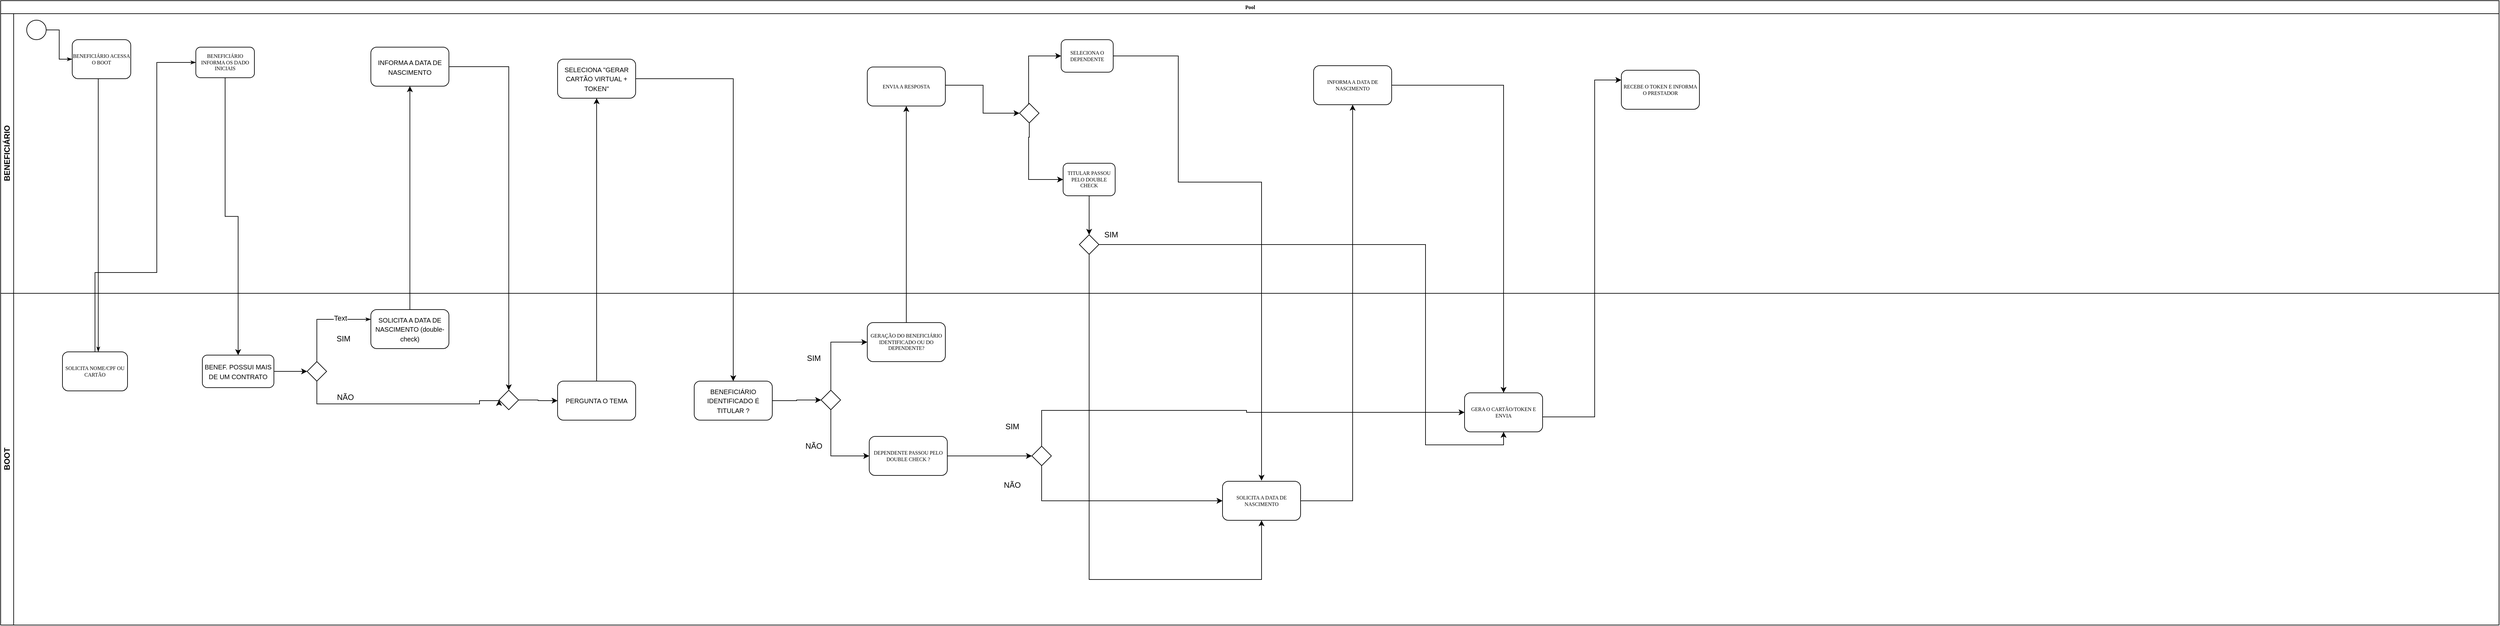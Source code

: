 <mxfile version="24.0.2" type="github">
  <diagram name="Page-1" id="c7488fd3-1785-93aa-aadb-54a6760d102a">
    <mxGraphModel dx="3168" dy="840" grid="1" gridSize="10" guides="1" tooltips="1" connect="1" arrows="1" fold="1" page="1" pageScale="1" pageWidth="1100" pageHeight="850" background="none" math="0" shadow="0">
      <root>
        <mxCell id="0" />
        <mxCell id="1" parent="0" />
        <mxCell id="2b4e8129b02d487f-1" value="Pool" style="swimlane;html=1;childLayout=stackLayout;horizontal=1;startSize=20;horizontalStack=0;rounded=0;shadow=0;labelBackgroundColor=none;strokeWidth=1;fontFamily=Verdana;fontSize=8;align=center;" parent="1" vertex="1">
          <mxGeometry x="-590" y="50" width="3840" height="960" as="geometry" />
        </mxCell>
        <mxCell id="2b4e8129b02d487f-24" style="edgeStyle=orthogonalEdgeStyle;rounded=0;html=1;labelBackgroundColor=none;startArrow=none;startFill=0;startSize=5;endArrow=classicThin;endFill=1;endSize=5;jettySize=auto;orthogonalLoop=1;strokeWidth=1;fontFamily=Verdana;fontSize=8" parent="2b4e8129b02d487f-1" source="2b4e8129b02d487f-6" target="2b4e8129b02d487f-12" edge="1">
          <mxGeometry relative="1" as="geometry">
            <Array as="points">
              <mxPoint x="150" y="200" />
              <mxPoint x="150" y="200" />
            </Array>
          </mxGeometry>
        </mxCell>
        <mxCell id="2b4e8129b02d487f-26" style="edgeStyle=orthogonalEdgeStyle;rounded=0;html=1;labelBackgroundColor=none;startArrow=none;startFill=0;startSize=5;endArrow=classicThin;endFill=1;endSize=5;jettySize=auto;orthogonalLoop=1;strokeWidth=1;fontFamily=Verdana;fontSize=8;entryX=0;entryY=0.5;entryDx=0;entryDy=0;" parent="2b4e8129b02d487f-1" source="2b4e8129b02d487f-12" target="2b4e8129b02d487f-7" edge="1">
          <mxGeometry relative="1" as="geometry">
            <mxPoint x="280" y="97" as="targetPoint" />
            <Array as="points">
              <mxPoint x="240" y="418" />
              <mxPoint x="240" y="95" />
            </Array>
          </mxGeometry>
        </mxCell>
        <mxCell id="DA61yKmNvIKPyCM13obE-10" style="edgeStyle=orthogonalEdgeStyle;rounded=0;orthogonalLoop=1;jettySize=auto;html=1;entryX=0.5;entryY=0;entryDx=0;entryDy=0;" edge="1" parent="2b4e8129b02d487f-1" source="2b4e8129b02d487f-7" target="DA61yKmNvIKPyCM13obE-8">
          <mxGeometry relative="1" as="geometry">
            <mxPoint x="360" y="400" as="targetPoint" />
          </mxGeometry>
        </mxCell>
        <mxCell id="DA61yKmNvIKPyCM13obE-36" value="" style="edgeStyle=orthogonalEdgeStyle;rounded=0;orthogonalLoop=1;jettySize=auto;html=1;" edge="1" parent="2b4e8129b02d487f-1" source="DA61yKmNvIKPyCM13obE-22" target="DA61yKmNvIKPyCM13obE-35">
          <mxGeometry relative="1" as="geometry" />
        </mxCell>
        <mxCell id="DA61yKmNvIKPyCM13obE-41" style="edgeStyle=orthogonalEdgeStyle;rounded=0;orthogonalLoop=1;jettySize=auto;html=1;entryX=0.5;entryY=0;entryDx=0;entryDy=0;entryPerimeter=0;" edge="1" parent="2b4e8129b02d487f-1" source="DA61yKmNvIKPyCM13obE-35" target="DA61yKmNvIKPyCM13obE-46">
          <mxGeometry relative="1" as="geometry">
            <mxPoint x="776" y="460" as="targetPoint" />
          </mxGeometry>
        </mxCell>
        <mxCell id="DA61yKmNvIKPyCM13obE-51" value="" style="edgeStyle=orthogonalEdgeStyle;rounded=0;orthogonalLoop=1;jettySize=auto;html=1;" edge="1" parent="2b4e8129b02d487f-1" source="DA61yKmNvIKPyCM13obE-28" target="DA61yKmNvIKPyCM13obE-50">
          <mxGeometry relative="1" as="geometry" />
        </mxCell>
        <mxCell id="DA61yKmNvIKPyCM13obE-53" value="" style="edgeStyle=orthogonalEdgeStyle;rounded=0;orthogonalLoop=1;jettySize=auto;html=1;" edge="1" parent="2b4e8129b02d487f-1" source="DA61yKmNvIKPyCM13obE-50" target="DA61yKmNvIKPyCM13obE-52">
          <mxGeometry relative="1" as="geometry" />
        </mxCell>
        <mxCell id="DA61yKmNvIKPyCM13obE-93" value="" style="edgeStyle=orthogonalEdgeStyle;rounded=0;orthogonalLoop=1;jettySize=auto;html=1;" edge="1" parent="2b4e8129b02d487f-1" source="DA61yKmNvIKPyCM13obE-88" target="DA61yKmNvIKPyCM13obE-92">
          <mxGeometry relative="1" as="geometry" />
        </mxCell>
        <mxCell id="DA61yKmNvIKPyCM13obE-95" value="" style="edgeStyle=orthogonalEdgeStyle;rounded=0;orthogonalLoop=1;jettySize=auto;html=1;" edge="1" parent="2b4e8129b02d487f-1" source="DA61yKmNvIKPyCM13obE-92" target="DA61yKmNvIKPyCM13obE-94">
          <mxGeometry relative="1" as="geometry" />
        </mxCell>
        <object label="BENEFICIÁRIO" id="2b4e8129b02d487f-2">
          <mxCell style="swimlane;html=1;startSize=20;horizontal=0;" parent="2b4e8129b02d487f-1" vertex="1">
            <mxGeometry y="20" width="3840" height="430.0" as="geometry" />
          </mxCell>
        </object>
        <mxCell id="2b4e8129b02d487f-18" style="edgeStyle=orthogonalEdgeStyle;rounded=0;html=1;labelBackgroundColor=none;startArrow=none;startFill=0;startSize=5;endArrow=classicThin;endFill=1;endSize=5;jettySize=auto;orthogonalLoop=1;strokeWidth=1;fontFamily=Verdana;fontSize=8" parent="2b4e8129b02d487f-2" source="2b4e8129b02d487f-5" target="2b4e8129b02d487f-6" edge="1">
          <mxGeometry relative="1" as="geometry" />
        </mxCell>
        <mxCell id="2b4e8129b02d487f-5" value="" style="ellipse;whiteSpace=wrap;html=1;rounded=0;shadow=0;labelBackgroundColor=none;strokeWidth=1;fontFamily=Verdana;fontSize=8;align=center;" parent="2b4e8129b02d487f-2" vertex="1">
          <mxGeometry x="40" y="10" width="30" height="30" as="geometry" />
        </mxCell>
        <mxCell id="2b4e8129b02d487f-6" value="BENEFICIÁRIO ACESSA O BOOT" style="rounded=1;whiteSpace=wrap;html=1;shadow=0;labelBackgroundColor=none;strokeWidth=1;fontFamily=Verdana;fontSize=8;align=center;" parent="2b4e8129b02d487f-2" vertex="1">
          <mxGeometry x="110" y="40" width="90" height="60" as="geometry" />
        </mxCell>
        <mxCell id="2b4e8129b02d487f-7" value="BENEFICIÁRIO INFORMA OS DADO INICIAIS" style="rounded=1;whiteSpace=wrap;html=1;shadow=0;labelBackgroundColor=none;strokeWidth=1;fontFamily=Verdana;fontSize=8;align=center;" parent="2b4e8129b02d487f-2" vertex="1">
          <mxGeometry x="300" y="51.5" width="90" height="47" as="geometry" />
        </mxCell>
        <mxCell id="DA61yKmNvIKPyCM13obE-35" value="&lt;font style=&quot;font-size: 10px;&quot;&gt;INFORMA A DATA DE NASCIMENTO&lt;/font&gt;" style="whiteSpace=wrap;html=1;rounded=1;" vertex="1" parent="2b4e8129b02d487f-2">
          <mxGeometry x="569" y="51.5" width="120" height="60" as="geometry" />
        </mxCell>
        <mxCell id="DA61yKmNvIKPyCM13obE-50" value="&lt;font style=&quot;font-size: 10px;&quot;&gt;SELECIONA &quot;GERAR CARTÃO VIRTUAL + TOKEN&quot;&lt;/font&gt;" style="whiteSpace=wrap;html=1;rounded=1;" vertex="1" parent="2b4e8129b02d487f-2">
          <mxGeometry x="856" y="70" width="120" height="60" as="geometry" />
        </mxCell>
        <mxCell id="DA61yKmNvIKPyCM13obE-90" value="RECEBE O TOKEN E INFORMA O PRESTADOR" style="whiteSpace=wrap;html=1;fontSize=8;fontFamily=Verdana;strokeWidth=1;rounded=1;shadow=0;labelBackgroundColor=none;" vertex="1" parent="2b4e8129b02d487f-2">
          <mxGeometry x="2491" y="87.0" width="120" height="60" as="geometry" />
        </mxCell>
        <mxCell id="DA61yKmNvIKPyCM13obE-92" value="INFORMA A DATA DE NASCIMENTO" style="whiteSpace=wrap;html=1;fontSize=8;fontFamily=Verdana;strokeWidth=1;rounded=1;shadow=0;labelBackgroundColor=none;" vertex="1" parent="2b4e8129b02d487f-2">
          <mxGeometry x="2018" y="80.0" width="120" height="60" as="geometry" />
        </mxCell>
        <mxCell id="DA61yKmNvIKPyCM13obE-107" value="" style="edgeStyle=orthogonalEdgeStyle;rounded=0;orthogonalLoop=1;jettySize=auto;html=1;entryX=0;entryY=0.5;entryDx=0;entryDy=0;entryPerimeter=0;" edge="1" parent="2b4e8129b02d487f-2" source="DA61yKmNvIKPyCM13obE-103" target="DA61yKmNvIKPyCM13obE-105">
          <mxGeometry relative="1" as="geometry">
            <mxPoint x="1532" y="130.0" as="targetPoint" />
            <Array as="points">
              <mxPoint x="1510" y="110" />
              <mxPoint x="1510" y="153" />
            </Array>
          </mxGeometry>
        </mxCell>
        <mxCell id="DA61yKmNvIKPyCM13obE-103" value="ENVIA A RESPOSTA" style="whiteSpace=wrap;html=1;fontSize=8;fontFamily=Verdana;strokeWidth=1;rounded=1;shadow=0;labelBackgroundColor=none;" vertex="1" parent="2b4e8129b02d487f-2">
          <mxGeometry x="1332" y="82.0" width="120" height="60" as="geometry" />
        </mxCell>
        <mxCell id="DA61yKmNvIKPyCM13obE-109" value="" style="edgeStyle=orthogonalEdgeStyle;rounded=0;orthogonalLoop=1;jettySize=auto;html=1;entryX=0;entryY=0.5;entryDx=0;entryDy=0;exitX=0.5;exitY=0;exitDx=0;exitDy=0;exitPerimeter=0;" edge="1" parent="2b4e8129b02d487f-2" source="DA61yKmNvIKPyCM13obE-105" target="DA61yKmNvIKPyCM13obE-108">
          <mxGeometry relative="1" as="geometry">
            <mxPoint x="1590" y="140" as="sourcePoint" />
            <Array as="points">
              <mxPoint x="1580" y="141" />
              <mxPoint x="1580" y="65" />
            </Array>
          </mxGeometry>
        </mxCell>
        <mxCell id="DA61yKmNvIKPyCM13obE-111" value="" style="edgeStyle=orthogonalEdgeStyle;rounded=0;orthogonalLoop=1;jettySize=auto;html=1;exitX=0.5;exitY=1;exitDx=0;exitDy=0;exitPerimeter=0;" edge="1" parent="2b4e8129b02d487f-2" source="DA61yKmNvIKPyCM13obE-105" target="DA61yKmNvIKPyCM13obE-110">
          <mxGeometry relative="1" as="geometry">
            <Array as="points">
              <mxPoint x="1581" y="190" />
              <mxPoint x="1580" y="190" />
              <mxPoint x="1580" y="255" />
            </Array>
          </mxGeometry>
        </mxCell>
        <mxCell id="DA61yKmNvIKPyCM13obE-105" value="&lt;span style=&quot;color: rgba(0, 0, 0, 0); font-family: monospace; font-size: 0px; text-align: start; text-wrap: nowrap;&quot;&gt;%3CmxGraphModel%3E%3Croot%3E%3CmxCell%20id%3D%220%22%2F%3E%3CmxCell%20id%3D%221%22%20parent%3D%220%22%2F%3E%3CmxCell%20id%3D%222%22%20value%3D%22N%C3%83O%22%20style%3D%22text%3Bhtml%3D1%3Balign%3Dcenter%3BverticalAlign%3Dmiddle%3BwhiteSpace%3Dwrap%3Brounded%3D0%3B%22%20vertex%3D%221%22%20parent%3D%221%22%3E%3CmxGeometry%20x%3D%22-16%22%20y%3D%22525%22%20width%3D%2260%22%20height%3D%2230%22%20as%3D%22geometry%22%2F%3E%3C%2FmxCell%3E%3C%2Froot%3E%3C%2FmxGraphModel%3E&lt;/span&gt;" style="strokeWidth=1;html=1;shape=mxgraph.flowchart.decision;whiteSpace=wrap;rounded=1;shadow=0;labelBackgroundColor=none;fontFamily=Verdana;fontSize=8;align=center;" vertex="1" parent="2b4e8129b02d487f-2">
          <mxGeometry x="1566" y="138.0" width="30" height="30" as="geometry" />
        </mxCell>
        <mxCell id="DA61yKmNvIKPyCM13obE-108" value="SELECIONA O DEPENDENTE" style="whiteSpace=wrap;html=1;fontSize=8;fontFamily=Verdana;strokeWidth=1;rounded=1;shadow=0;labelBackgroundColor=none;" vertex="1" parent="2b4e8129b02d487f-2">
          <mxGeometry x="1630" y="40" width="80" height="50" as="geometry" />
        </mxCell>
        <mxCell id="DA61yKmNvIKPyCM13obE-124" value="" style="edgeStyle=orthogonalEdgeStyle;rounded=0;orthogonalLoop=1;jettySize=auto;html=1;exitX=0.5;exitY=1;exitDx=0;exitDy=0;" edge="1" parent="2b4e8129b02d487f-2" source="DA61yKmNvIKPyCM13obE-110" target="DA61yKmNvIKPyCM13obE-121">
          <mxGeometry relative="1" as="geometry" />
        </mxCell>
        <mxCell id="DA61yKmNvIKPyCM13obE-110" value="TITULAR PASSOU PELO DOUBLE CHECK" style="whiteSpace=wrap;html=1;fontSize=8;fontFamily=Verdana;strokeWidth=1;rounded=1;shadow=0;labelBackgroundColor=none;" vertex="1" parent="2b4e8129b02d487f-2">
          <mxGeometry x="1633" y="230" width="80" height="50" as="geometry" />
        </mxCell>
        <mxCell id="DA61yKmNvIKPyCM13obE-121" value="&lt;span style=&quot;color: rgba(0, 0, 0, 0); font-family: monospace; font-size: 0px; text-align: start; text-wrap: nowrap;&quot;&gt;%3CmxGraphModel%3E%3Croot%3E%3CmxCell%20id%3D%220%22%2F%3E%3CmxCell%20id%3D%221%22%20parent%3D%220%22%2F%3E%3CmxCell%20id%3D%222%22%20value%3D%22N%C3%83O%22%20style%3D%22text%3Bhtml%3D1%3Balign%3Dcenter%3BverticalAlign%3Dmiddle%3BwhiteSpace%3Dwrap%3Brounded%3D0%3B%22%20vertex%3D%221%22%20parent%3D%221%22%3E%3CmxGeometry%20x%3D%22-16%22%20y%3D%22525%22%20width%3D%2260%22%20height%3D%2230%22%20as%3D%22geometry%22%2F%3E%3C%2FmxCell%3E%3C%2Froot%3E%3C%2FmxGraphModel%3E&lt;/span&gt;" style="strokeWidth=1;html=1;shape=mxgraph.flowchart.decision;whiteSpace=wrap;rounded=1;shadow=0;labelBackgroundColor=none;fontFamily=Verdana;fontSize=8;align=center;" vertex="1" parent="2b4e8129b02d487f-2">
          <mxGeometry x="1658" y="340.0" width="30" height="30" as="geometry" />
        </mxCell>
        <mxCell id="DA61yKmNvIKPyCM13obE-129" value="SIM" style="text;html=1;align=center;verticalAlign=middle;whiteSpace=wrap;rounded=0;" vertex="1" parent="2b4e8129b02d487f-2">
          <mxGeometry x="1677" y="325.0" width="60" height="30" as="geometry" />
        </mxCell>
        <mxCell id="2b4e8129b02d487f-3" value="BOOT" style="swimlane;html=1;startSize=20;horizontal=0;" parent="2b4e8129b02d487f-1" vertex="1">
          <mxGeometry y="450.0" width="3840" height="510" as="geometry" />
        </mxCell>
        <mxCell id="2b4e8129b02d487f-12" value="SOLICITA NOME/CPF OU CARTÃO" style="rounded=1;whiteSpace=wrap;html=1;shadow=0;labelBackgroundColor=none;strokeWidth=1;fontFamily=Verdana;fontSize=8;align=center;" parent="2b4e8129b02d487f-3" vertex="1">
          <mxGeometry x="95" y="90" width="100" height="60" as="geometry" />
        </mxCell>
        <mxCell id="DA61yKmNvIKPyCM13obE-29" style="edgeStyle=orthogonalEdgeStyle;rounded=0;orthogonalLoop=1;jettySize=auto;html=1;exitX=0.5;exitY=1;exitDx=0;exitDy=0;exitPerimeter=0;entryX=0;entryY=0.5;entryDx=0;entryDy=0;entryPerimeter=0;" edge="1" parent="2b4e8129b02d487f-3" source="2b4e8129b02d487f-13" target="DA61yKmNvIKPyCM13obE-46">
          <mxGeometry relative="1" as="geometry">
            <mxPoint x="736" y="172" as="targetPoint" />
            <Array as="points">
              <mxPoint x="486" y="170" />
              <mxPoint x="736" y="170" />
              <mxPoint x="736" y="165" />
            </Array>
          </mxGeometry>
        </mxCell>
        <mxCell id="2b4e8129b02d487f-13" value="&lt;span style=&quot;color: rgba(0, 0, 0, 0); font-family: monospace; font-size: 0px; text-align: start; text-wrap: nowrap;&quot;&gt;%3CmxGraphModel%3E%3Croot%3E%3CmxCell%20id%3D%220%22%2F%3E%3CmxCell%20id%3D%221%22%20parent%3D%220%22%2F%3E%3CmxCell%20id%3D%222%22%20value%3D%22N%C3%83O%22%20style%3D%22text%3Bhtml%3D1%3Balign%3Dcenter%3BverticalAlign%3Dmiddle%3BwhiteSpace%3Dwrap%3Brounded%3D0%3B%22%20vertex%3D%221%22%20parent%3D%221%22%3E%3CmxGeometry%20x%3D%22-16%22%20y%3D%22525%22%20width%3D%2260%22%20height%3D%2230%22%20as%3D%22geometry%22%2F%3E%3C%2FmxCell%3E%3C%2Froot%3E%3C%2FmxGraphModel%3E&lt;/span&gt;" style="strokeWidth=1;html=1;shape=mxgraph.flowchart.decision;whiteSpace=wrap;rounded=1;shadow=0;labelBackgroundColor=none;fontFamily=Verdana;fontSize=8;align=center;" parent="2b4e8129b02d487f-3" vertex="1">
          <mxGeometry x="471" y="105.0" width="30" height="30" as="geometry" />
        </mxCell>
        <mxCell id="DA61yKmNvIKPyCM13obE-8" value="&lt;font style=&quot;font-size: 10px;&quot;&gt;BENEF. POSSUI MAIS DE UM CONTRATO&lt;/font&gt;" style="rounded=1;whiteSpace=wrap;html=1;" vertex="1" parent="2b4e8129b02d487f-3">
          <mxGeometry x="310" y="95" width="110" height="50" as="geometry" />
        </mxCell>
        <mxCell id="DA61yKmNvIKPyCM13obE-20" value="NÃO" style="text;html=1;align=center;verticalAlign=middle;whiteSpace=wrap;rounded=0;" vertex="1" parent="2b4e8129b02d487f-3">
          <mxGeometry x="500" y="145" width="60" height="30" as="geometry" />
        </mxCell>
        <mxCell id="DA61yKmNvIKPyCM13obE-21" style="edgeStyle=orthogonalEdgeStyle;rounded=0;orthogonalLoop=1;jettySize=auto;html=1;entryX=0;entryY=0.5;entryDx=0;entryDy=0;entryPerimeter=0;" edge="1" parent="2b4e8129b02d487f-3" source="DA61yKmNvIKPyCM13obE-8" target="2b4e8129b02d487f-13">
          <mxGeometry relative="1" as="geometry" />
        </mxCell>
        <mxCell id="DA61yKmNvIKPyCM13obE-22" value="&lt;font style=&quot;font-size: 10px;&quot;&gt;SOLICITA A DATA DE NASCIMENTO (double-check)&lt;/font&gt;" style="rounded=1;whiteSpace=wrap;html=1;" vertex="1" parent="2b4e8129b02d487f-3">
          <mxGeometry x="569" y="25" width="120" height="60" as="geometry" />
        </mxCell>
        <mxCell id="2b4e8129b02d487f-31" style="edgeStyle=orthogonalEdgeStyle;rounded=0;html=1;labelBackgroundColor=none;startArrow=none;startFill=0;startSize=5;endArrow=classicThin;endFill=1;endSize=5;jettySize=auto;orthogonalLoop=1;strokeWidth=1;fontFamily=Verdana;fontSize=8;exitX=0.5;exitY=0;exitDx=0;exitDy=0;exitPerimeter=0;entryX=0;entryY=0.25;entryDx=0;entryDy=0;" parent="2b4e8129b02d487f-3" source="2b4e8129b02d487f-13" target="DA61yKmNvIKPyCM13obE-22" edge="1">
          <mxGeometry relative="1" as="geometry">
            <mxPoint x="565" y="67" as="sourcePoint" />
            <mxPoint x="546" y="30" as="targetPoint" />
            <Array as="points">
              <mxPoint x="486" y="40" />
            </Array>
          </mxGeometry>
        </mxCell>
        <mxCell id="DA61yKmNvIKPyCM13obE-25" value="Text" style="edgeLabel;html=1;align=center;verticalAlign=middle;resizable=0;points=[];" vertex="1" connectable="0" parent="2b4e8129b02d487f-31">
          <mxGeometry x="0.364" y="2" relative="1" as="geometry">
            <mxPoint as="offset" />
          </mxGeometry>
        </mxCell>
        <mxCell id="DA61yKmNvIKPyCM13obE-28" value="&lt;font style=&quot;font-size: 10px;&quot;&gt;PERGUNTA O TEMA&lt;/font&gt;" style="rounded=1;whiteSpace=wrap;html=1;" vertex="1" parent="2b4e8129b02d487f-3">
          <mxGeometry x="856" y="135" width="120" height="60" as="geometry" />
        </mxCell>
        <mxCell id="DA61yKmNvIKPyCM13obE-32" value="SIM" style="text;html=1;align=center;verticalAlign=middle;whiteSpace=wrap;rounded=0;" vertex="1" parent="2b4e8129b02d487f-3">
          <mxGeometry x="509" y="55" width="36" height="30" as="geometry" />
        </mxCell>
        <mxCell id="DA61yKmNvIKPyCM13obE-49" style="edgeStyle=orthogonalEdgeStyle;rounded=0;orthogonalLoop=1;jettySize=auto;html=1;entryX=0;entryY=0.5;entryDx=0;entryDy=0;" edge="1" parent="2b4e8129b02d487f-3" source="DA61yKmNvIKPyCM13obE-46" target="DA61yKmNvIKPyCM13obE-28">
          <mxGeometry relative="1" as="geometry" />
        </mxCell>
        <mxCell id="DA61yKmNvIKPyCM13obE-46" value="&lt;span style=&quot;color: rgba(0, 0, 0, 0); font-family: monospace; font-size: 0px; text-align: start; text-wrap: nowrap;&quot;&gt;%3CmxGraphModel%3E%3Croot%3E%3CmxCell%20id%3D%220%22%2F%3E%3CmxCell%20id%3D%221%22%20parent%3D%220%22%2F%3E%3CmxCell%20id%3D%222%22%20value%3D%22N%C3%83O%22%20style%3D%22text%3Bhtml%3D1%3Balign%3Dcenter%3BverticalAlign%3Dmiddle%3BwhiteSpace%3Dwrap%3Brounded%3D0%3B%22%20vertex%3D%221%22%20parent%3D%221%22%3E%3CmxGeometry%20x%3D%22-16%22%20y%3D%22525%22%20width%3D%2260%22%20height%3D%2230%22%20as%3D%22geometry%22%2F%3E%3C%2FmxCell%3E%3C%2Froot%3E%3C%2FmxGraphModel%3E&lt;/span&gt;" style="strokeWidth=1;html=1;shape=mxgraph.flowchart.decision;whiteSpace=wrap;rounded=1;shadow=0;labelBackgroundColor=none;fontFamily=Verdana;fontSize=8;align=center;" vertex="1" parent="2b4e8129b02d487f-3">
          <mxGeometry x="766" y="149.0" width="30" height="30" as="geometry" />
        </mxCell>
        <mxCell id="DA61yKmNvIKPyCM13obE-57" value="" style="edgeStyle=orthogonalEdgeStyle;rounded=0;orthogonalLoop=1;jettySize=auto;html=1;entryX=0;entryY=0.5;entryDx=0;entryDy=0;entryPerimeter=0;" edge="1" parent="2b4e8129b02d487f-3" source="DA61yKmNvIKPyCM13obE-52" target="DA61yKmNvIKPyCM13obE-58">
          <mxGeometry relative="1" as="geometry">
            <mxPoint x="1286" y="162.5" as="targetPoint" />
          </mxGeometry>
        </mxCell>
        <mxCell id="DA61yKmNvIKPyCM13obE-52" value="&lt;font style=&quot;font-size: 10px;&quot;&gt;BENEFICIÁRIO IDENTIFICADO É TITULAR ?&lt;/font&gt;" style="whiteSpace=wrap;html=1;rounded=1;" vertex="1" parent="2b4e8129b02d487f-3">
          <mxGeometry x="1066" y="135" width="120" height="60" as="geometry" />
        </mxCell>
        <mxCell id="DA61yKmNvIKPyCM13obE-74" value="" style="edgeStyle=orthogonalEdgeStyle;rounded=0;orthogonalLoop=1;jettySize=auto;html=1;entryX=0;entryY=0.5;entryDx=0;entryDy=0;exitX=0.5;exitY=0;exitDx=0;exitDy=0;exitPerimeter=0;" edge="1" parent="2b4e8129b02d487f-3" source="DA61yKmNvIKPyCM13obE-58" target="DA61yKmNvIKPyCM13obE-73">
          <mxGeometry relative="1" as="geometry" />
        </mxCell>
        <mxCell id="DA61yKmNvIKPyCM13obE-76" value="" style="edgeStyle=orthogonalEdgeStyle;rounded=0;orthogonalLoop=1;jettySize=auto;html=1;exitX=0.5;exitY=1;exitDx=0;exitDy=0;exitPerimeter=0;entryX=0;entryY=0.5;entryDx=0;entryDy=0;" edge="1" parent="2b4e8129b02d487f-3" source="DA61yKmNvIKPyCM13obE-58" target="DA61yKmNvIKPyCM13obE-75">
          <mxGeometry relative="1" as="geometry" />
        </mxCell>
        <mxCell id="DA61yKmNvIKPyCM13obE-58" value="&lt;span style=&quot;color: rgba(0, 0, 0, 0); font-family: monospace; font-size: 0px; text-align: start; text-wrap: nowrap;&quot;&gt;%3CmxGraphModel%3E%3Croot%3E%3CmxCell%20id%3D%220%22%2F%3E%3CmxCell%20id%3D%221%22%20parent%3D%220%22%2F%3E%3CmxCell%20id%3D%222%22%20value%3D%22N%C3%83O%22%20style%3D%22text%3Bhtml%3D1%3Balign%3Dcenter%3BverticalAlign%3Dmiddle%3BwhiteSpace%3Dwrap%3Brounded%3D0%3B%22%20vertex%3D%221%22%20parent%3D%221%22%3E%3CmxGeometry%20x%3D%22-16%22%20y%3D%22525%22%20width%3D%2260%22%20height%3D%2230%22%20as%3D%22geometry%22%2F%3E%3C%2FmxCell%3E%3C%2Froot%3E%3C%2FmxGraphModel%3E&lt;/span&gt;" style="strokeWidth=1;html=1;shape=mxgraph.flowchart.decision;whiteSpace=wrap;rounded=1;shadow=0;labelBackgroundColor=none;fontFamily=Verdana;fontSize=8;align=center;" vertex="1" parent="2b4e8129b02d487f-3">
          <mxGeometry x="1261" y="149.0" width="30" height="30" as="geometry" />
        </mxCell>
        <mxCell id="DA61yKmNvIKPyCM13obE-60" value="SIM" style="text;html=1;align=center;verticalAlign=middle;whiteSpace=wrap;rounded=0;" vertex="1" parent="2b4e8129b02d487f-3">
          <mxGeometry x="1220" y="85" width="60" height="30" as="geometry" />
        </mxCell>
        <mxCell id="DA61yKmNvIKPyCM13obE-59" value="NÃO" style="text;html=1;align=center;verticalAlign=middle;whiteSpace=wrap;rounded=0;" vertex="1" parent="2b4e8129b02d487f-3">
          <mxGeometry x="1220" y="220" width="60" height="30" as="geometry" />
        </mxCell>
        <mxCell id="DA61yKmNvIKPyCM13obE-73" value="GERAÇÃO DO BENEFICIÁRIO IDENTIFICADO OU DO DEPENDENTE?" style="whiteSpace=wrap;html=1;fontSize=8;fontFamily=Verdana;strokeWidth=1;rounded=1;shadow=0;labelBackgroundColor=none;" vertex="1" parent="2b4e8129b02d487f-3">
          <mxGeometry x="1332" y="45.0" width="120" height="60" as="geometry" />
        </mxCell>
        <mxCell id="DA61yKmNvIKPyCM13obE-80" value="" style="edgeStyle=orthogonalEdgeStyle;rounded=0;orthogonalLoop=1;jettySize=auto;html=1;entryX=0;entryY=0.5;entryDx=0;entryDy=0;entryPerimeter=0;" edge="1" parent="2b4e8129b02d487f-3" source="DA61yKmNvIKPyCM13obE-75" target="DA61yKmNvIKPyCM13obE-83">
          <mxGeometry relative="1" as="geometry">
            <mxPoint x="1555" y="250" as="targetPoint" />
          </mxGeometry>
        </mxCell>
        <mxCell id="DA61yKmNvIKPyCM13obE-75" value="DEPENDENTE PASSOU PELO DOUBLE CHECK ?" style="whiteSpace=wrap;html=1;fontSize=8;fontFamily=Verdana;strokeWidth=1;rounded=1;shadow=0;labelBackgroundColor=none;" vertex="1" parent="2b4e8129b02d487f-3">
          <mxGeometry x="1335" y="220.0" width="120" height="60" as="geometry" />
        </mxCell>
        <mxCell id="DA61yKmNvIKPyCM13obE-89" value="" style="edgeStyle=orthogonalEdgeStyle;rounded=0;orthogonalLoop=1;jettySize=auto;html=1;exitX=0.5;exitY=1;exitDx=0;exitDy=0;exitPerimeter=0;entryX=0;entryY=0.5;entryDx=0;entryDy=0;" edge="1" parent="2b4e8129b02d487f-3" source="DA61yKmNvIKPyCM13obE-83" target="DA61yKmNvIKPyCM13obE-88">
          <mxGeometry relative="1" as="geometry" />
        </mxCell>
        <mxCell id="DA61yKmNvIKPyCM13obE-97" value="" style="edgeStyle=orthogonalEdgeStyle;rounded=0;orthogonalLoop=1;jettySize=auto;html=1;entryX=0;entryY=0.5;entryDx=0;entryDy=0;exitX=0.5;exitY=0;exitDx=0;exitDy=0;exitPerimeter=0;" edge="1" parent="2b4e8129b02d487f-3" source="DA61yKmNvIKPyCM13obE-83" target="DA61yKmNvIKPyCM13obE-94">
          <mxGeometry relative="1" as="geometry">
            <mxPoint x="2095" y="90.0" as="targetPoint" />
            <Array as="points">
              <mxPoint x="1600" y="180" />
              <mxPoint x="1915" y="180" />
              <mxPoint x="1915" y="183" />
            </Array>
          </mxGeometry>
        </mxCell>
        <mxCell id="DA61yKmNvIKPyCM13obE-83" value="&lt;span style=&quot;color: rgba(0, 0, 0, 0); font-family: monospace; font-size: 0px; text-align: start; text-wrap: nowrap;&quot;&gt;%3CmxGraphModel%3E%3Croot%3E%3CmxCell%20id%3D%220%22%2F%3E%3CmxCell%20id%3D%221%22%20parent%3D%220%22%2F%3E%3CmxCell%20id%3D%222%22%20value%3D%22N%C3%83O%22%20style%3D%22text%3Bhtml%3D1%3Balign%3Dcenter%3BverticalAlign%3Dmiddle%3BwhiteSpace%3Dwrap%3Brounded%3D0%3B%22%20vertex%3D%221%22%20parent%3D%221%22%3E%3CmxGeometry%20x%3D%22-16%22%20y%3D%22525%22%20width%3D%2260%22%20height%3D%2230%22%20as%3D%22geometry%22%2F%3E%3C%2FmxCell%3E%3C%2Froot%3E%3C%2FmxGraphModel%3E&lt;/span&gt;" style="strokeWidth=1;html=1;shape=mxgraph.flowchart.decision;whiteSpace=wrap;rounded=1;shadow=0;labelBackgroundColor=none;fontFamily=Verdana;fontSize=8;align=center;" vertex="1" parent="2b4e8129b02d487f-3">
          <mxGeometry x="1585" y="235.0" width="30" height="30" as="geometry" />
        </mxCell>
        <mxCell id="DA61yKmNvIKPyCM13obE-88" value="SOLICITA A DATA DE NASCIMENTO" style="whiteSpace=wrap;html=1;fontSize=8;fontFamily=Verdana;strokeWidth=1;rounded=1;shadow=0;labelBackgroundColor=none;" vertex="1" parent="2b4e8129b02d487f-3">
          <mxGeometry x="1878" y="289.0" width="120" height="60" as="geometry" />
        </mxCell>
        <mxCell id="DA61yKmNvIKPyCM13obE-94" value="GERA O CARTÃO/TOKEN E ENVIA" style="whiteSpace=wrap;html=1;fontSize=8;fontFamily=Verdana;strokeWidth=1;rounded=1;shadow=0;labelBackgroundColor=none;" vertex="1" parent="2b4e8129b02d487f-3">
          <mxGeometry x="2250" y="153.0" width="120" height="60" as="geometry" />
        </mxCell>
        <mxCell id="DA61yKmNvIKPyCM13obE-101" value="SIM" style="text;html=1;align=center;verticalAlign=middle;whiteSpace=wrap;rounded=0;" vertex="1" parent="2b4e8129b02d487f-3">
          <mxGeometry x="1525" y="190" width="60" height="30" as="geometry" />
        </mxCell>
        <mxCell id="DA61yKmNvIKPyCM13obE-102" value="NÃO" style="text;html=1;align=center;verticalAlign=middle;whiteSpace=wrap;rounded=0;" vertex="1" parent="2b4e8129b02d487f-3">
          <mxGeometry x="1525" y="280" width="60" height="30" as="geometry" />
        </mxCell>
        <mxCell id="DA61yKmNvIKPyCM13obE-100" value="" style="edgeStyle=orthogonalEdgeStyle;rounded=0;orthogonalLoop=1;jettySize=auto;html=1;entryX=0;entryY=0.25;entryDx=0;entryDy=0;" edge="1" parent="2b4e8129b02d487f-1" source="DA61yKmNvIKPyCM13obE-94" target="DA61yKmNvIKPyCM13obE-90">
          <mxGeometry relative="1" as="geometry">
            <mxPoint x="2105" y="290.0" as="targetPoint" />
            <Array as="points">
              <mxPoint x="2450" y="640" />
              <mxPoint x="2450" y="122" />
            </Array>
          </mxGeometry>
        </mxCell>
        <mxCell id="DA61yKmNvIKPyCM13obE-104" value="" style="edgeStyle=orthogonalEdgeStyle;rounded=0;orthogonalLoop=1;jettySize=auto;html=1;" edge="1" parent="2b4e8129b02d487f-1" source="DA61yKmNvIKPyCM13obE-73" target="DA61yKmNvIKPyCM13obE-103">
          <mxGeometry relative="1" as="geometry" />
        </mxCell>
        <mxCell id="DA61yKmNvIKPyCM13obE-120" value="" style="edgeStyle=orthogonalEdgeStyle;rounded=0;orthogonalLoop=1;jettySize=auto;html=1;exitX=1;exitY=0.5;exitDx=0;exitDy=0;" edge="1" parent="2b4e8129b02d487f-1" source="DA61yKmNvIKPyCM13obE-108">
          <mxGeometry relative="1" as="geometry">
            <mxPoint x="1938" y="738" as="targetPoint" />
            <Array as="points">
              <mxPoint x="1810" y="85" />
              <mxPoint x="1810" y="279" />
              <mxPoint x="1938" y="279" />
            </Array>
          </mxGeometry>
        </mxCell>
        <mxCell id="DA61yKmNvIKPyCM13obE-127" value="" style="edgeStyle=orthogonalEdgeStyle;rounded=0;orthogonalLoop=1;jettySize=auto;html=1;entryX=0.5;entryY=1;entryDx=0;entryDy=0;" edge="1" parent="2b4e8129b02d487f-1" source="DA61yKmNvIKPyCM13obE-121" target="DA61yKmNvIKPyCM13obE-94">
          <mxGeometry relative="1" as="geometry">
            <mxPoint x="1530" y="375.048" as="targetPoint" />
            <Array as="points">
              <mxPoint x="2190" y="375" />
              <mxPoint x="2190" y="683" />
              <mxPoint x="2310" y="683" />
            </Array>
          </mxGeometry>
        </mxCell>
        <mxCell id="DA61yKmNvIKPyCM13obE-133" value="" style="edgeStyle=orthogonalEdgeStyle;rounded=0;orthogonalLoop=1;jettySize=auto;html=1;" edge="1" parent="2b4e8129b02d487f-1" source="DA61yKmNvIKPyCM13obE-121" target="DA61yKmNvIKPyCM13obE-88">
          <mxGeometry relative="1" as="geometry">
            <mxPoint x="890" y="440" as="sourcePoint" />
            <mxPoint x="1245" y="850" as="targetPoint" />
            <Array as="points">
              <mxPoint x="1673" y="890" />
              <mxPoint x="1938" y="890" />
            </Array>
          </mxGeometry>
        </mxCell>
      </root>
    </mxGraphModel>
  </diagram>
</mxfile>
